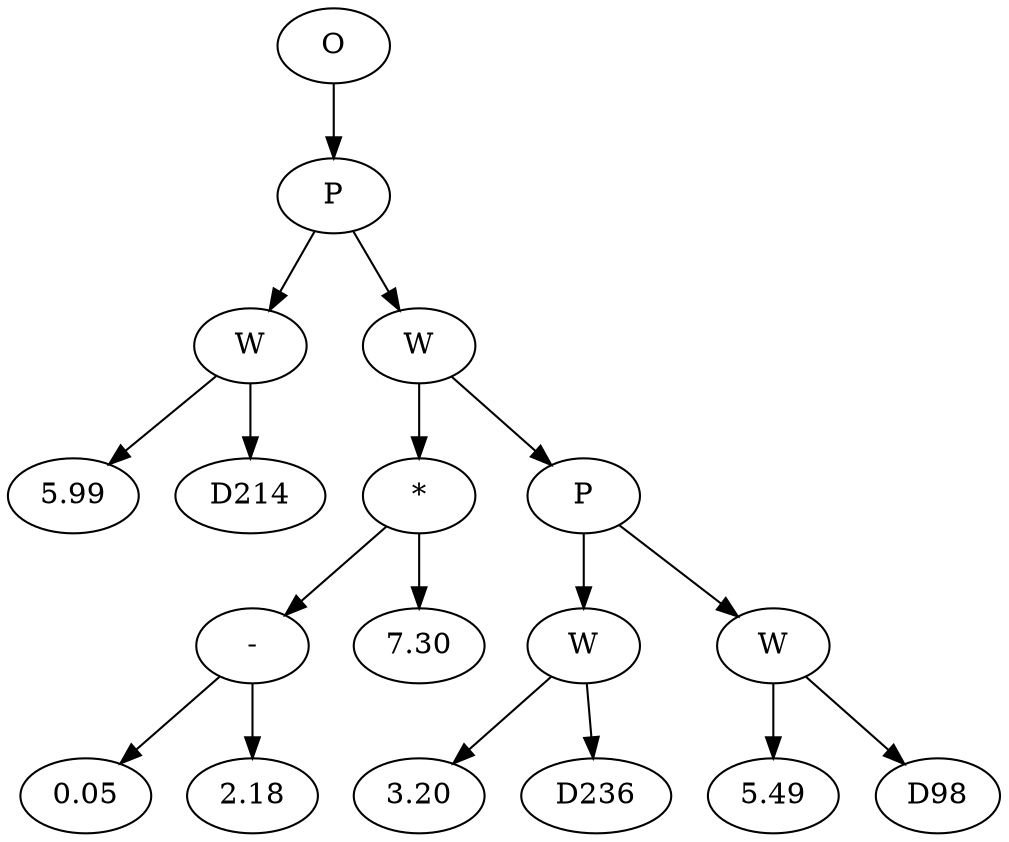 // Tree
digraph {
	3045442 [label=O]
	3045443 [label=P]
	3045442 -> 3045443
	3045444 [label=W]
	3045443 -> 3045444
	3045445 [label=5.99]
	3045444 -> 3045445
	3045446 [label=D214]
	3045444 -> 3045446
	3045447 [label=W]
	3045443 -> 3045447
	3045448 [label="*"]
	3045447 -> 3045448
	3045449 [label="-"]
	3045448 -> 3045449
	3045450 [label=0.05]
	3045449 -> 3045450
	3045451 [label=2.18]
	3045449 -> 3045451
	3045452 [label=7.30]
	3045448 -> 3045452
	3045453 [label=P]
	3045447 -> 3045453
	3045454 [label=W]
	3045453 -> 3045454
	3045455 [label=3.20]
	3045454 -> 3045455
	3045456 [label=D236]
	3045454 -> 3045456
	3045457 [label=W]
	3045453 -> 3045457
	3045458 [label=5.49]
	3045457 -> 3045458
	3045459 [label=D98]
	3045457 -> 3045459
}
